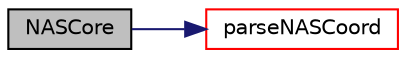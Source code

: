 digraph "NASCore"
{
  bgcolor="transparent";
  edge [fontname="Helvetica",fontsize="10",labelfontname="Helvetica",labelfontsize="10"];
  node [fontname="Helvetica",fontsize="10",shape=record];
  rankdir="LR";
  Node1 [label="NASCore",height=0.2,width=0.4,color="black", fillcolor="grey75", style="filled", fontcolor="black"];
  Node1 -> Node2 [color="midnightblue",fontsize="10",style="solid",fontname="Helvetica"];
  Node2 [label="parseNASCoord",height=0.2,width=0.4,color="red",URL="$a01610.html#afe228e66f85cd3e6475ddce582188a94",tooltip="Do weird things to extract number. "];
}
